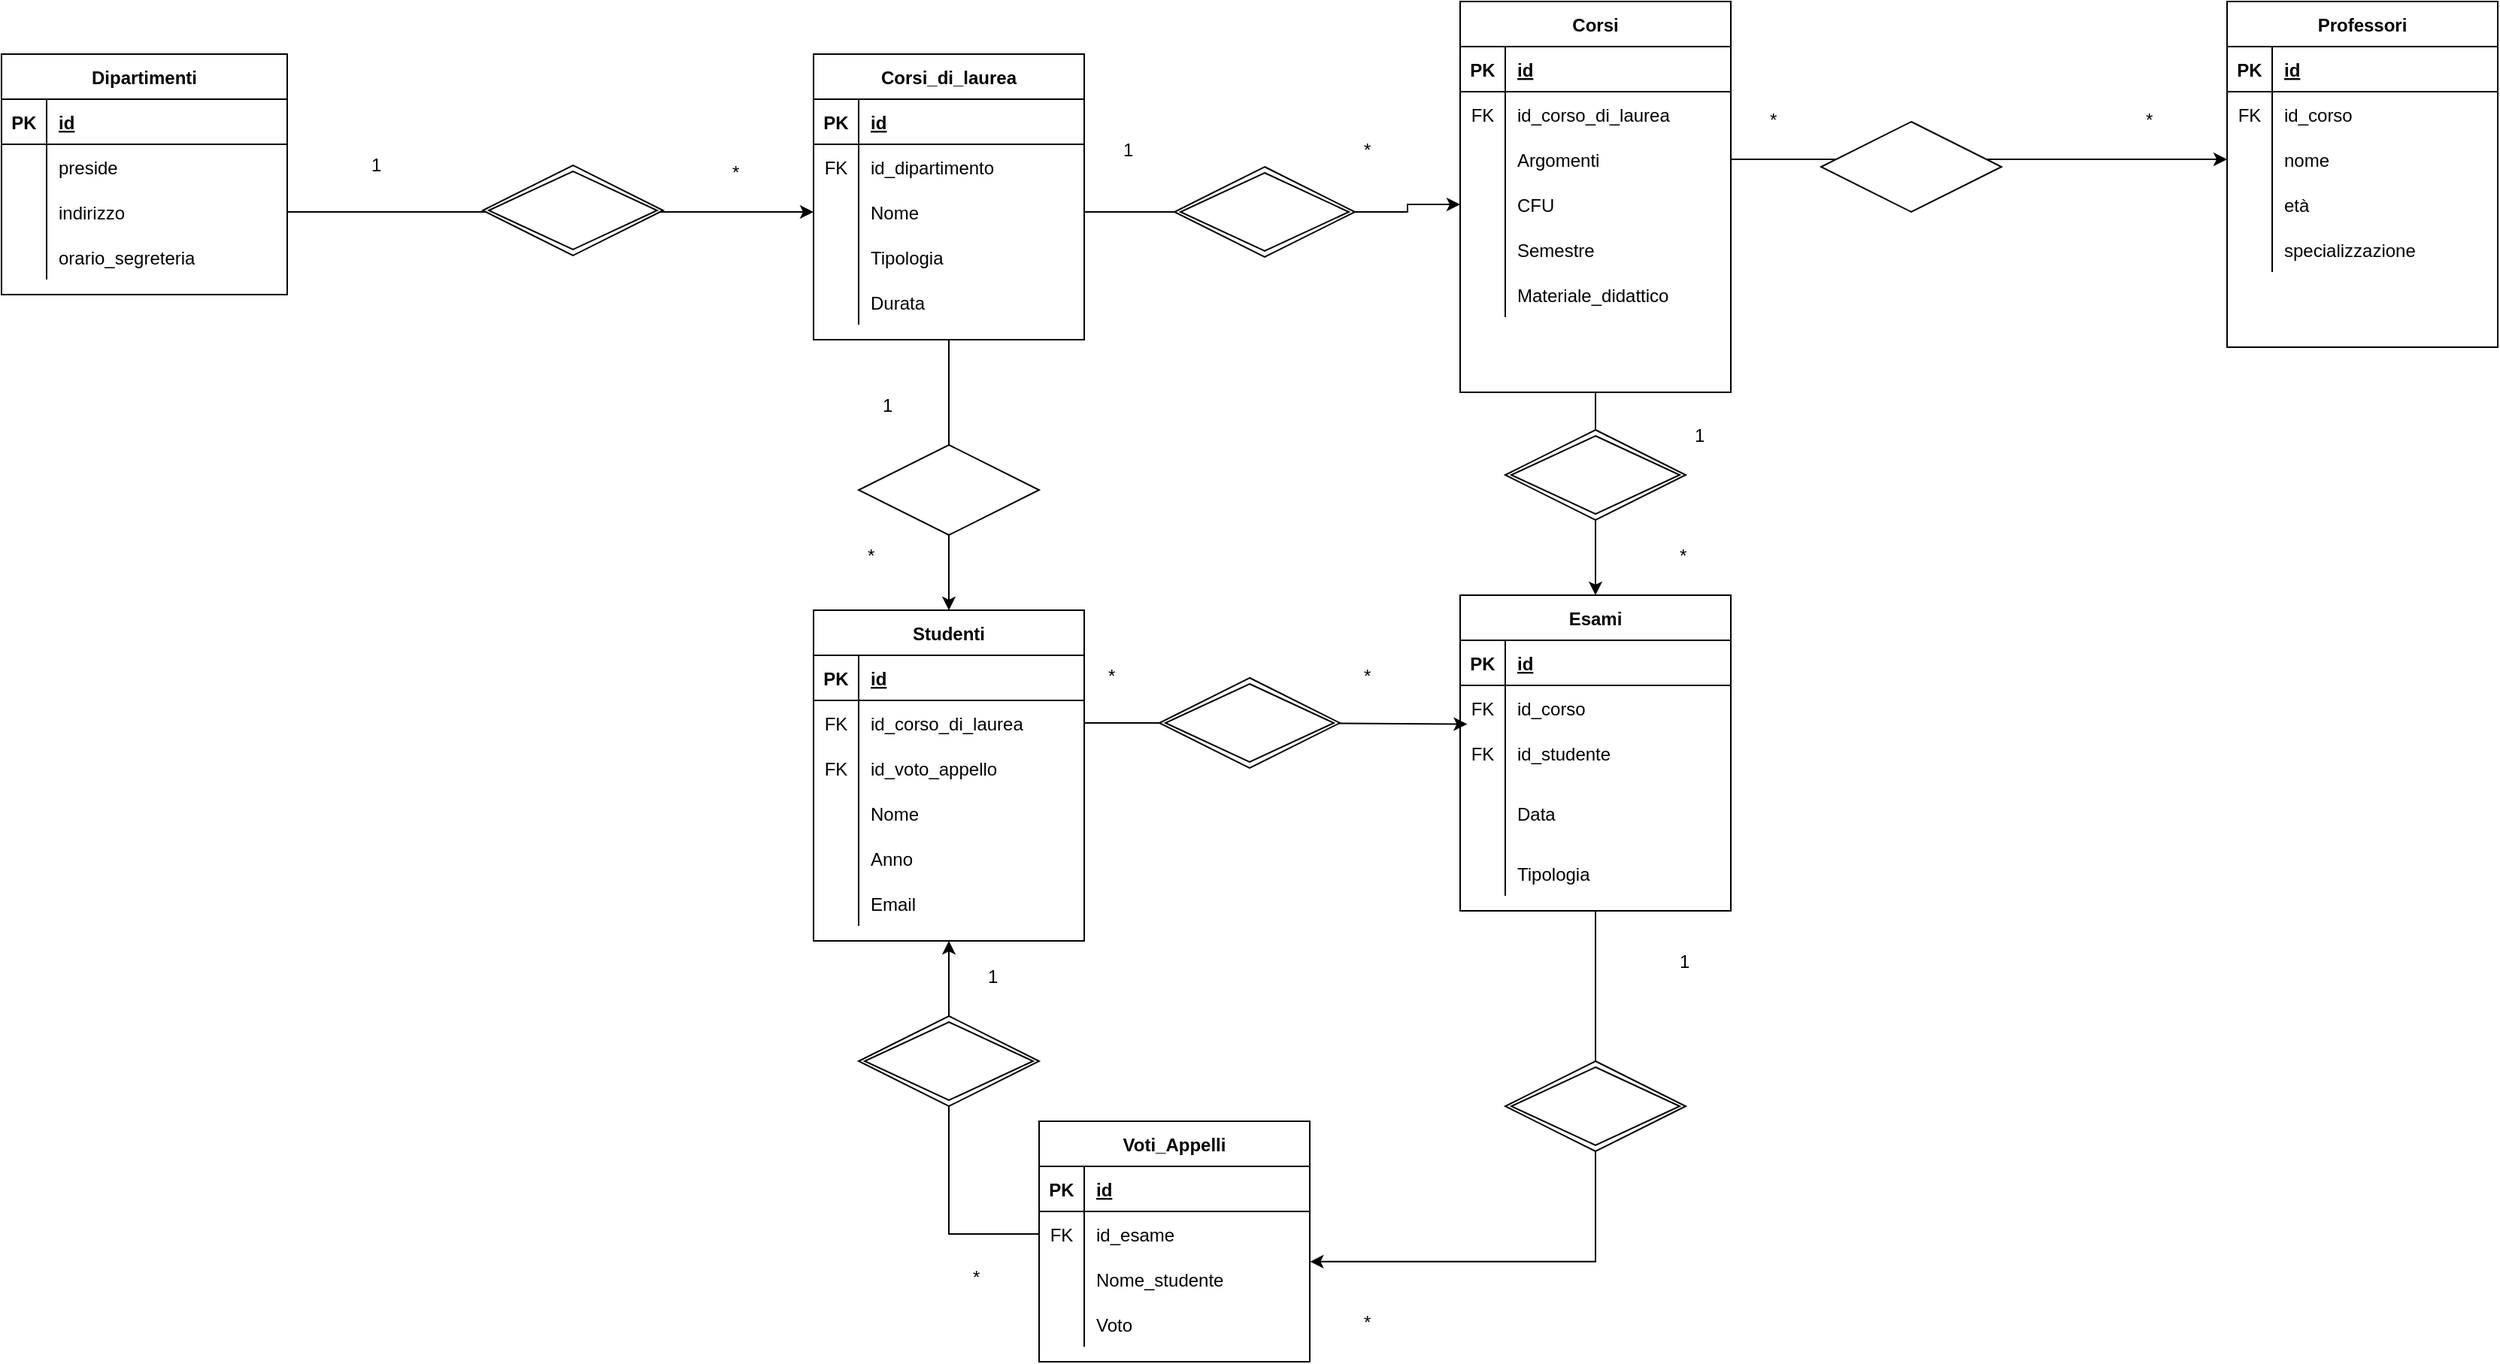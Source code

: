 <mxfile version="20.2.2" type="device"><diagram id="wfd80YCWFL1WpEWUrgNl" name="Pagina-1"><mxGraphModel dx="1865" dy="2885" grid="1" gridSize="10" guides="1" tooltips="1" connect="1" arrows="1" fold="1" page="1" pageScale="1" pageWidth="827" pageHeight="1169" math="0" shadow="0"><root><mxCell id="0"/><mxCell id="1" parent="0"/><mxCell id="fwZfz2msmJVcVzS0dCg7-14" value="Dipartimenti" style="shape=table;startSize=30;container=1;collapsible=1;childLayout=tableLayout;fixedRows=1;rowLines=0;fontStyle=1;align=center;resizeLast=1;" vertex="1" parent="1"><mxGeometry x="-810" y="-1680" width="190" height="160" as="geometry"/></mxCell><mxCell id="fwZfz2msmJVcVzS0dCg7-15" value="" style="shape=tableRow;horizontal=0;startSize=0;swimlaneHead=0;swimlaneBody=0;fillColor=none;collapsible=0;dropTarget=0;points=[[0,0.5],[1,0.5]];portConstraint=eastwest;top=0;left=0;right=0;bottom=1;" vertex="1" parent="fwZfz2msmJVcVzS0dCg7-14"><mxGeometry y="30" width="190" height="30" as="geometry"/></mxCell><mxCell id="fwZfz2msmJVcVzS0dCg7-16" value="PK" style="shape=partialRectangle;connectable=0;fillColor=none;top=0;left=0;bottom=0;right=0;fontStyle=1;overflow=hidden;" vertex="1" parent="fwZfz2msmJVcVzS0dCg7-15"><mxGeometry width="30" height="30" as="geometry"><mxRectangle width="30" height="30" as="alternateBounds"/></mxGeometry></mxCell><mxCell id="fwZfz2msmJVcVzS0dCg7-17" value="id" style="shape=partialRectangle;connectable=0;fillColor=none;top=0;left=0;bottom=0;right=0;align=left;spacingLeft=6;fontStyle=5;overflow=hidden;" vertex="1" parent="fwZfz2msmJVcVzS0dCg7-15"><mxGeometry x="30" width="160" height="30" as="geometry"><mxRectangle width="160" height="30" as="alternateBounds"/></mxGeometry></mxCell><mxCell id="fwZfz2msmJVcVzS0dCg7-18" value="" style="shape=tableRow;horizontal=0;startSize=0;swimlaneHead=0;swimlaneBody=0;fillColor=none;collapsible=0;dropTarget=0;points=[[0,0.5],[1,0.5]];portConstraint=eastwest;top=0;left=0;right=0;bottom=0;" vertex="1" parent="fwZfz2msmJVcVzS0dCg7-14"><mxGeometry y="60" width="190" height="30" as="geometry"/></mxCell><mxCell id="fwZfz2msmJVcVzS0dCg7-19" value="" style="shape=partialRectangle;connectable=0;fillColor=none;top=0;left=0;bottom=0;right=0;editable=1;overflow=hidden;" vertex="1" parent="fwZfz2msmJVcVzS0dCg7-18"><mxGeometry width="30" height="30" as="geometry"><mxRectangle width="30" height="30" as="alternateBounds"/></mxGeometry></mxCell><mxCell id="fwZfz2msmJVcVzS0dCg7-20" value="preside" style="shape=partialRectangle;connectable=0;fillColor=none;top=0;left=0;bottom=0;right=0;align=left;spacingLeft=6;overflow=hidden;" vertex="1" parent="fwZfz2msmJVcVzS0dCg7-18"><mxGeometry x="30" width="160" height="30" as="geometry"><mxRectangle width="160" height="30" as="alternateBounds"/></mxGeometry></mxCell><mxCell id="fwZfz2msmJVcVzS0dCg7-21" value="" style="shape=tableRow;horizontal=0;startSize=0;swimlaneHead=0;swimlaneBody=0;fillColor=none;collapsible=0;dropTarget=0;points=[[0,0.5],[1,0.5]];portConstraint=eastwest;top=0;left=0;right=0;bottom=0;" vertex="1" parent="fwZfz2msmJVcVzS0dCg7-14"><mxGeometry y="90" width="190" height="30" as="geometry"/></mxCell><mxCell id="fwZfz2msmJVcVzS0dCg7-22" value="" style="shape=partialRectangle;connectable=0;fillColor=none;top=0;left=0;bottom=0;right=0;editable=1;overflow=hidden;" vertex="1" parent="fwZfz2msmJVcVzS0dCg7-21"><mxGeometry width="30" height="30" as="geometry"><mxRectangle width="30" height="30" as="alternateBounds"/></mxGeometry></mxCell><mxCell id="fwZfz2msmJVcVzS0dCg7-23" value="indirizzo" style="shape=partialRectangle;connectable=0;fillColor=none;top=0;left=0;bottom=0;right=0;align=left;spacingLeft=6;overflow=hidden;" vertex="1" parent="fwZfz2msmJVcVzS0dCg7-21"><mxGeometry x="30" width="160" height="30" as="geometry"><mxRectangle width="160" height="30" as="alternateBounds"/></mxGeometry></mxCell><mxCell id="fwZfz2msmJVcVzS0dCg7-24" value="" style="shape=tableRow;horizontal=0;startSize=0;swimlaneHead=0;swimlaneBody=0;fillColor=none;collapsible=0;dropTarget=0;points=[[0,0.5],[1,0.5]];portConstraint=eastwest;top=0;left=0;right=0;bottom=0;" vertex="1" parent="fwZfz2msmJVcVzS0dCg7-14"><mxGeometry y="120" width="190" height="30" as="geometry"/></mxCell><mxCell id="fwZfz2msmJVcVzS0dCg7-25" value="" style="shape=partialRectangle;connectable=0;fillColor=none;top=0;left=0;bottom=0;right=0;editable=1;overflow=hidden;" vertex="1" parent="fwZfz2msmJVcVzS0dCg7-24"><mxGeometry width="30" height="30" as="geometry"><mxRectangle width="30" height="30" as="alternateBounds"/></mxGeometry></mxCell><mxCell id="fwZfz2msmJVcVzS0dCg7-26" value="orario_segreteria" style="shape=partialRectangle;connectable=0;fillColor=none;top=0;left=0;bottom=0;right=0;align=left;spacingLeft=6;overflow=hidden;" vertex="1" parent="fwZfz2msmJVcVzS0dCg7-24"><mxGeometry x="30" width="160" height="30" as="geometry"><mxRectangle width="160" height="30" as="alternateBounds"/></mxGeometry></mxCell><mxCell id="fwZfz2msmJVcVzS0dCg7-79" style="edgeStyle=orthogonalEdgeStyle;rounded=0;orthogonalLoop=1;jettySize=auto;html=1;exitX=0.5;exitY=1;exitDx=0;exitDy=0;entryX=0.5;entryY=0;entryDx=0;entryDy=0;" edge="1" parent="1" source="fwZfz2msmJVcVzS0dCg7-30" target="fwZfz2msmJVcVzS0dCg7-66"><mxGeometry relative="1" as="geometry"/></mxCell><mxCell id="fwZfz2msmJVcVzS0dCg7-30" value="Corsi_di_laurea" style="shape=table;startSize=30;container=1;collapsible=1;childLayout=tableLayout;fixedRows=1;rowLines=0;fontStyle=1;align=center;resizeLast=1;" vertex="1" parent="1"><mxGeometry x="-270" y="-1680" width="180" height="190" as="geometry"/></mxCell><mxCell id="fwZfz2msmJVcVzS0dCg7-31" value="" style="shape=tableRow;horizontal=0;startSize=0;swimlaneHead=0;swimlaneBody=0;fillColor=none;collapsible=0;dropTarget=0;points=[[0,0.5],[1,0.5]];portConstraint=eastwest;top=0;left=0;right=0;bottom=1;" vertex="1" parent="fwZfz2msmJVcVzS0dCg7-30"><mxGeometry y="30" width="180" height="30" as="geometry"/></mxCell><mxCell id="fwZfz2msmJVcVzS0dCg7-32" value="PK" style="shape=partialRectangle;connectable=0;fillColor=none;top=0;left=0;bottom=0;right=0;fontStyle=1;overflow=hidden;" vertex="1" parent="fwZfz2msmJVcVzS0dCg7-31"><mxGeometry width="30" height="30" as="geometry"><mxRectangle width="30" height="30" as="alternateBounds"/></mxGeometry></mxCell><mxCell id="fwZfz2msmJVcVzS0dCg7-33" value="id" style="shape=partialRectangle;connectable=0;fillColor=none;top=0;left=0;bottom=0;right=0;align=left;spacingLeft=6;fontStyle=5;overflow=hidden;" vertex="1" parent="fwZfz2msmJVcVzS0dCg7-31"><mxGeometry x="30" width="150" height="30" as="geometry"><mxRectangle width="150" height="30" as="alternateBounds"/></mxGeometry></mxCell><mxCell id="fwZfz2msmJVcVzS0dCg7-34" value="" style="shape=tableRow;horizontal=0;startSize=0;swimlaneHead=0;swimlaneBody=0;fillColor=none;collapsible=0;dropTarget=0;points=[[0,0.5],[1,0.5]];portConstraint=eastwest;top=0;left=0;right=0;bottom=0;" vertex="1" parent="fwZfz2msmJVcVzS0dCg7-30"><mxGeometry y="60" width="180" height="30" as="geometry"/></mxCell><mxCell id="fwZfz2msmJVcVzS0dCg7-35" value="FK" style="shape=partialRectangle;connectable=0;fillColor=none;top=0;left=0;bottom=0;right=0;editable=1;overflow=hidden;" vertex="1" parent="fwZfz2msmJVcVzS0dCg7-34"><mxGeometry width="30" height="30" as="geometry"><mxRectangle width="30" height="30" as="alternateBounds"/></mxGeometry></mxCell><mxCell id="fwZfz2msmJVcVzS0dCg7-36" value="id_dipartimento" style="shape=partialRectangle;connectable=0;fillColor=none;top=0;left=0;bottom=0;right=0;align=left;spacingLeft=6;overflow=hidden;" vertex="1" parent="fwZfz2msmJVcVzS0dCg7-34"><mxGeometry x="30" width="150" height="30" as="geometry"><mxRectangle width="150" height="30" as="alternateBounds"/></mxGeometry></mxCell><mxCell id="fwZfz2msmJVcVzS0dCg7-37" value="" style="shape=tableRow;horizontal=0;startSize=0;swimlaneHead=0;swimlaneBody=0;fillColor=none;collapsible=0;dropTarget=0;points=[[0,0.5],[1,0.5]];portConstraint=eastwest;top=0;left=0;right=0;bottom=0;" vertex="1" parent="fwZfz2msmJVcVzS0dCg7-30"><mxGeometry y="90" width="180" height="30" as="geometry"/></mxCell><mxCell id="fwZfz2msmJVcVzS0dCg7-38" value="" style="shape=partialRectangle;connectable=0;fillColor=none;top=0;left=0;bottom=0;right=0;editable=1;overflow=hidden;" vertex="1" parent="fwZfz2msmJVcVzS0dCg7-37"><mxGeometry width="30" height="30" as="geometry"><mxRectangle width="30" height="30" as="alternateBounds"/></mxGeometry></mxCell><mxCell id="fwZfz2msmJVcVzS0dCg7-39" value="Nome" style="shape=partialRectangle;connectable=0;fillColor=none;top=0;left=0;bottom=0;right=0;align=left;spacingLeft=6;overflow=hidden;" vertex="1" parent="fwZfz2msmJVcVzS0dCg7-37"><mxGeometry x="30" width="150" height="30" as="geometry"><mxRectangle width="150" height="30" as="alternateBounds"/></mxGeometry></mxCell><mxCell id="fwZfz2msmJVcVzS0dCg7-40" value="" style="shape=tableRow;horizontal=0;startSize=0;swimlaneHead=0;swimlaneBody=0;fillColor=none;collapsible=0;dropTarget=0;points=[[0,0.5],[1,0.5]];portConstraint=eastwest;top=0;left=0;right=0;bottom=0;" vertex="1" parent="fwZfz2msmJVcVzS0dCg7-30"><mxGeometry y="120" width="180" height="30" as="geometry"/></mxCell><mxCell id="fwZfz2msmJVcVzS0dCg7-41" value="" style="shape=partialRectangle;connectable=0;fillColor=none;top=0;left=0;bottom=0;right=0;editable=1;overflow=hidden;" vertex="1" parent="fwZfz2msmJVcVzS0dCg7-40"><mxGeometry width="30" height="30" as="geometry"><mxRectangle width="30" height="30" as="alternateBounds"/></mxGeometry></mxCell><mxCell id="fwZfz2msmJVcVzS0dCg7-42" value="Tipologia" style="shape=partialRectangle;connectable=0;fillColor=none;top=0;left=0;bottom=0;right=0;align=left;spacingLeft=6;overflow=hidden;" vertex="1" parent="fwZfz2msmJVcVzS0dCg7-40"><mxGeometry x="30" width="150" height="30" as="geometry"><mxRectangle width="150" height="30" as="alternateBounds"/></mxGeometry></mxCell><mxCell id="fwZfz2msmJVcVzS0dCg7-141" value="" style="shape=tableRow;horizontal=0;startSize=0;swimlaneHead=0;swimlaneBody=0;fillColor=none;collapsible=0;dropTarget=0;points=[[0,0.5],[1,0.5]];portConstraint=eastwest;top=0;left=0;right=0;bottom=0;" vertex="1" parent="fwZfz2msmJVcVzS0dCg7-30"><mxGeometry y="150" width="180" height="30" as="geometry"/></mxCell><mxCell id="fwZfz2msmJVcVzS0dCg7-142" value="" style="shape=partialRectangle;connectable=0;fillColor=none;top=0;left=0;bottom=0;right=0;editable=1;overflow=hidden;" vertex="1" parent="fwZfz2msmJVcVzS0dCg7-141"><mxGeometry width="30" height="30" as="geometry"><mxRectangle width="30" height="30" as="alternateBounds"/></mxGeometry></mxCell><mxCell id="fwZfz2msmJVcVzS0dCg7-143" value="Durata" style="shape=partialRectangle;connectable=0;fillColor=none;top=0;left=0;bottom=0;right=0;align=left;spacingLeft=6;overflow=hidden;" vertex="1" parent="fwZfz2msmJVcVzS0dCg7-141"><mxGeometry x="30" width="150" height="30" as="geometry"><mxRectangle width="150" height="30" as="alternateBounds"/></mxGeometry></mxCell><mxCell id="fwZfz2msmJVcVzS0dCg7-43" style="edgeStyle=orthogonalEdgeStyle;rounded=0;orthogonalLoop=1;jettySize=auto;html=1;entryX=0;entryY=0.5;entryDx=0;entryDy=0;" edge="1" parent="1" source="fwZfz2msmJVcVzS0dCg7-21" target="fwZfz2msmJVcVzS0dCg7-37"><mxGeometry relative="1" as="geometry"/></mxCell><mxCell id="fwZfz2msmJVcVzS0dCg7-44" value="" style="shape=rhombus;double=1;perimeter=rhombusPerimeter;whiteSpace=wrap;html=1;align=center;" vertex="1" parent="1"><mxGeometry x="-490" y="-1606" width="120" height="60" as="geometry"/></mxCell><mxCell id="fwZfz2msmJVcVzS0dCg7-45" value="1" style="text;strokeColor=none;fillColor=none;spacingLeft=4;spacingRight=4;overflow=hidden;rotatable=0;points=[[0,0.5],[1,0.5]];portConstraint=eastwest;fontSize=12;" vertex="1" parent="1"><mxGeometry x="-570" y="-1620" width="40" height="30" as="geometry"/></mxCell><mxCell id="fwZfz2msmJVcVzS0dCg7-46" value="*&#10;" style="text;strokeColor=none;fillColor=none;spacingLeft=4;spacingRight=4;overflow=hidden;rotatable=0;points=[[0,0.5],[1,0.5]];portConstraint=eastwest;fontSize=12;" vertex="1" parent="1"><mxGeometry x="-330" y="-1615" width="40" height="30" as="geometry"/></mxCell><mxCell id="fwZfz2msmJVcVzS0dCg7-113" style="edgeStyle=orthogonalEdgeStyle;rounded=0;orthogonalLoop=1;jettySize=auto;html=1;exitX=0.5;exitY=1;exitDx=0;exitDy=0;entryX=0.5;entryY=0;entryDx=0;entryDy=0;" edge="1" parent="1" source="fwZfz2msmJVcVzS0dCg7-47" target="fwZfz2msmJVcVzS0dCg7-100"><mxGeometry relative="1" as="geometry"/></mxCell><mxCell id="fwZfz2msmJVcVzS0dCg7-47" value="Corsi" style="shape=table;startSize=30;container=1;collapsible=1;childLayout=tableLayout;fixedRows=1;rowLines=0;fontStyle=1;align=center;resizeLast=1;" vertex="1" parent="1"><mxGeometry x="160" y="-1715" width="180" height="260" as="geometry"/></mxCell><mxCell id="fwZfz2msmJVcVzS0dCg7-48" value="" style="shape=tableRow;horizontal=0;startSize=0;swimlaneHead=0;swimlaneBody=0;fillColor=none;collapsible=0;dropTarget=0;points=[[0,0.5],[1,0.5]];portConstraint=eastwest;top=0;left=0;right=0;bottom=1;" vertex="1" parent="fwZfz2msmJVcVzS0dCg7-47"><mxGeometry y="30" width="180" height="30" as="geometry"/></mxCell><mxCell id="fwZfz2msmJVcVzS0dCg7-49" value="PK" style="shape=partialRectangle;connectable=0;fillColor=none;top=0;left=0;bottom=0;right=0;fontStyle=1;overflow=hidden;" vertex="1" parent="fwZfz2msmJVcVzS0dCg7-48"><mxGeometry width="30" height="30" as="geometry"><mxRectangle width="30" height="30" as="alternateBounds"/></mxGeometry></mxCell><mxCell id="fwZfz2msmJVcVzS0dCg7-50" value="id" style="shape=partialRectangle;connectable=0;fillColor=none;top=0;left=0;bottom=0;right=0;align=left;spacingLeft=6;fontStyle=5;overflow=hidden;" vertex="1" parent="fwZfz2msmJVcVzS0dCg7-48"><mxGeometry x="30" width="150" height="30" as="geometry"><mxRectangle width="150" height="30" as="alternateBounds"/></mxGeometry></mxCell><mxCell id="fwZfz2msmJVcVzS0dCg7-51" value="" style="shape=tableRow;horizontal=0;startSize=0;swimlaneHead=0;swimlaneBody=0;fillColor=none;collapsible=0;dropTarget=0;points=[[0,0.5],[1,0.5]];portConstraint=eastwest;top=0;left=0;right=0;bottom=0;" vertex="1" parent="fwZfz2msmJVcVzS0dCg7-47"><mxGeometry y="60" width="180" height="30" as="geometry"/></mxCell><mxCell id="fwZfz2msmJVcVzS0dCg7-52" value="FK" style="shape=partialRectangle;connectable=0;fillColor=none;top=0;left=0;bottom=0;right=0;editable=1;overflow=hidden;" vertex="1" parent="fwZfz2msmJVcVzS0dCg7-51"><mxGeometry width="30" height="30" as="geometry"><mxRectangle width="30" height="30" as="alternateBounds"/></mxGeometry></mxCell><mxCell id="fwZfz2msmJVcVzS0dCg7-53" value="id_corso_di_laurea" style="shape=partialRectangle;connectable=0;fillColor=none;top=0;left=0;bottom=0;right=0;align=left;spacingLeft=6;overflow=hidden;" vertex="1" parent="fwZfz2msmJVcVzS0dCg7-51"><mxGeometry x="30" width="150" height="30" as="geometry"><mxRectangle width="150" height="30" as="alternateBounds"/></mxGeometry></mxCell><mxCell id="fwZfz2msmJVcVzS0dCg7-54" value="" style="shape=tableRow;horizontal=0;startSize=0;swimlaneHead=0;swimlaneBody=0;fillColor=none;collapsible=0;dropTarget=0;points=[[0,0.5],[1,0.5]];portConstraint=eastwest;top=0;left=0;right=0;bottom=0;" vertex="1" parent="fwZfz2msmJVcVzS0dCg7-47"><mxGeometry y="90" width="180" height="30" as="geometry"/></mxCell><mxCell id="fwZfz2msmJVcVzS0dCg7-55" value="" style="shape=partialRectangle;connectable=0;fillColor=none;top=0;left=0;bottom=0;right=0;editable=1;overflow=hidden;" vertex="1" parent="fwZfz2msmJVcVzS0dCg7-54"><mxGeometry width="30" height="30" as="geometry"><mxRectangle width="30" height="30" as="alternateBounds"/></mxGeometry></mxCell><mxCell id="fwZfz2msmJVcVzS0dCg7-56" value="Argomenti" style="shape=partialRectangle;connectable=0;fillColor=none;top=0;left=0;bottom=0;right=0;align=left;spacingLeft=6;overflow=hidden;" vertex="1" parent="fwZfz2msmJVcVzS0dCg7-54"><mxGeometry x="30" width="150" height="30" as="geometry"><mxRectangle width="150" height="30" as="alternateBounds"/></mxGeometry></mxCell><mxCell id="fwZfz2msmJVcVzS0dCg7-57" value="" style="shape=tableRow;horizontal=0;startSize=0;swimlaneHead=0;swimlaneBody=0;fillColor=none;collapsible=0;dropTarget=0;points=[[0,0.5],[1,0.5]];portConstraint=eastwest;top=0;left=0;right=0;bottom=0;" vertex="1" parent="fwZfz2msmJVcVzS0dCg7-47"><mxGeometry y="120" width="180" height="30" as="geometry"/></mxCell><mxCell id="fwZfz2msmJVcVzS0dCg7-58" value="" style="shape=partialRectangle;connectable=0;fillColor=none;top=0;left=0;bottom=0;right=0;editable=1;overflow=hidden;" vertex="1" parent="fwZfz2msmJVcVzS0dCg7-57"><mxGeometry width="30" height="30" as="geometry"><mxRectangle width="30" height="30" as="alternateBounds"/></mxGeometry></mxCell><mxCell id="fwZfz2msmJVcVzS0dCg7-59" value="CFU" style="shape=partialRectangle;connectable=0;fillColor=none;top=0;left=0;bottom=0;right=0;align=left;spacingLeft=6;overflow=hidden;" vertex="1" parent="fwZfz2msmJVcVzS0dCg7-57"><mxGeometry x="30" width="150" height="30" as="geometry"><mxRectangle width="150" height="30" as="alternateBounds"/></mxGeometry></mxCell><mxCell id="fwZfz2msmJVcVzS0dCg7-145" value="" style="shape=tableRow;horizontal=0;startSize=0;swimlaneHead=0;swimlaneBody=0;fillColor=none;collapsible=0;dropTarget=0;points=[[0,0.5],[1,0.5]];portConstraint=eastwest;top=0;left=0;right=0;bottom=0;" vertex="1" parent="fwZfz2msmJVcVzS0dCg7-47"><mxGeometry y="150" width="180" height="30" as="geometry"/></mxCell><mxCell id="fwZfz2msmJVcVzS0dCg7-146" value="" style="shape=partialRectangle;connectable=0;fillColor=none;top=0;left=0;bottom=0;right=0;editable=1;overflow=hidden;" vertex="1" parent="fwZfz2msmJVcVzS0dCg7-145"><mxGeometry width="30" height="30" as="geometry"><mxRectangle width="30" height="30" as="alternateBounds"/></mxGeometry></mxCell><mxCell id="fwZfz2msmJVcVzS0dCg7-147" value="Semestre" style="shape=partialRectangle;connectable=0;fillColor=none;top=0;left=0;bottom=0;right=0;align=left;spacingLeft=6;overflow=hidden;" vertex="1" parent="fwZfz2msmJVcVzS0dCg7-145"><mxGeometry x="30" width="150" height="30" as="geometry"><mxRectangle width="150" height="30" as="alternateBounds"/></mxGeometry></mxCell><mxCell id="fwZfz2msmJVcVzS0dCg7-148" value="" style="shape=tableRow;horizontal=0;startSize=0;swimlaneHead=0;swimlaneBody=0;fillColor=none;collapsible=0;dropTarget=0;points=[[0,0.5],[1,0.5]];portConstraint=eastwest;top=0;left=0;right=0;bottom=0;" vertex="1" parent="fwZfz2msmJVcVzS0dCg7-47"><mxGeometry y="180" width="180" height="30" as="geometry"/></mxCell><mxCell id="fwZfz2msmJVcVzS0dCg7-149" value="" style="shape=partialRectangle;connectable=0;fillColor=none;top=0;left=0;bottom=0;right=0;editable=1;overflow=hidden;" vertex="1" parent="fwZfz2msmJVcVzS0dCg7-148"><mxGeometry width="30" height="30" as="geometry"><mxRectangle width="30" height="30" as="alternateBounds"/></mxGeometry></mxCell><mxCell id="fwZfz2msmJVcVzS0dCg7-150" value="Materiale_didattico" style="shape=partialRectangle;connectable=0;fillColor=none;top=0;left=0;bottom=0;right=0;align=left;spacingLeft=6;overflow=hidden;" vertex="1" parent="fwZfz2msmJVcVzS0dCg7-148"><mxGeometry x="30" width="150" height="30" as="geometry"><mxRectangle width="150" height="30" as="alternateBounds"/></mxGeometry></mxCell><mxCell id="fwZfz2msmJVcVzS0dCg7-61" style="edgeStyle=orthogonalEdgeStyle;rounded=0;orthogonalLoop=1;jettySize=auto;html=1;exitX=1;exitY=0.5;exitDx=0;exitDy=0;entryX=0;entryY=0.5;entryDx=0;entryDy=0;startArrow=none;" edge="1" parent="1" source="fwZfz2msmJVcVzS0dCg7-62" target="fwZfz2msmJVcVzS0dCg7-57"><mxGeometry relative="1" as="geometry"/></mxCell><mxCell id="fwZfz2msmJVcVzS0dCg7-62" value="" style="shape=rhombus;double=1;perimeter=rhombusPerimeter;whiteSpace=wrap;html=1;align=center;" vertex="1" parent="1"><mxGeometry x="-30" y="-1605" width="120" height="60" as="geometry"/></mxCell><mxCell id="fwZfz2msmJVcVzS0dCg7-63" value="" style="edgeStyle=orthogonalEdgeStyle;rounded=0;orthogonalLoop=1;jettySize=auto;html=1;exitX=1;exitY=0.5;exitDx=0;exitDy=0;entryX=0;entryY=0.5;entryDx=0;entryDy=0;endArrow=none;" edge="1" parent="1" source="fwZfz2msmJVcVzS0dCg7-37" target="fwZfz2msmJVcVzS0dCg7-62"><mxGeometry relative="1" as="geometry"><mxPoint x="-90" y="-1575" as="sourcePoint"/><mxPoint x="160" y="-1575" as="targetPoint"/></mxGeometry></mxCell><mxCell id="fwZfz2msmJVcVzS0dCg7-64" value="1" style="text;strokeColor=none;fillColor=none;spacingLeft=4;spacingRight=4;overflow=hidden;rotatable=0;points=[[0,0.5],[1,0.5]];portConstraint=eastwest;fontSize=12;" vertex="1" parent="1"><mxGeometry x="-70" y="-1630" width="40" height="30" as="geometry"/></mxCell><mxCell id="fwZfz2msmJVcVzS0dCg7-65" value="*" style="text;strokeColor=none;fillColor=none;spacingLeft=4;spacingRight=4;overflow=hidden;rotatable=0;points=[[0,0.5],[1,0.5]];portConstraint=eastwest;fontSize=12;" vertex="1" parent="1"><mxGeometry x="90" y="-1630" width="40" height="30" as="geometry"/></mxCell><mxCell id="fwZfz2msmJVcVzS0dCg7-66" value="Studenti" style="shape=table;startSize=30;container=1;collapsible=1;childLayout=tableLayout;fixedRows=1;rowLines=0;fontStyle=1;align=center;resizeLast=1;" vertex="1" parent="1"><mxGeometry x="-270" y="-1310" width="180" height="220" as="geometry"/></mxCell><mxCell id="fwZfz2msmJVcVzS0dCg7-67" value="" style="shape=tableRow;horizontal=0;startSize=0;swimlaneHead=0;swimlaneBody=0;fillColor=none;collapsible=0;dropTarget=0;points=[[0,0.5],[1,0.5]];portConstraint=eastwest;top=0;left=0;right=0;bottom=1;" vertex="1" parent="fwZfz2msmJVcVzS0dCg7-66"><mxGeometry y="30" width="180" height="30" as="geometry"/></mxCell><mxCell id="fwZfz2msmJVcVzS0dCg7-68" value="PK" style="shape=partialRectangle;connectable=0;fillColor=none;top=0;left=0;bottom=0;right=0;fontStyle=1;overflow=hidden;" vertex="1" parent="fwZfz2msmJVcVzS0dCg7-67"><mxGeometry width="30" height="30" as="geometry"><mxRectangle width="30" height="30" as="alternateBounds"/></mxGeometry></mxCell><mxCell id="fwZfz2msmJVcVzS0dCg7-69" value="id" style="shape=partialRectangle;connectable=0;fillColor=none;top=0;left=0;bottom=0;right=0;align=left;spacingLeft=6;fontStyle=5;overflow=hidden;" vertex="1" parent="fwZfz2msmJVcVzS0dCg7-67"><mxGeometry x="30" width="150" height="30" as="geometry"><mxRectangle width="150" height="30" as="alternateBounds"/></mxGeometry></mxCell><mxCell id="fwZfz2msmJVcVzS0dCg7-70" value="" style="shape=tableRow;horizontal=0;startSize=0;swimlaneHead=0;swimlaneBody=0;fillColor=none;collapsible=0;dropTarget=0;points=[[0,0.5],[1,0.5]];portConstraint=eastwest;top=0;left=0;right=0;bottom=0;" vertex="1" parent="fwZfz2msmJVcVzS0dCg7-66"><mxGeometry y="60" width="180" height="30" as="geometry"/></mxCell><mxCell id="fwZfz2msmJVcVzS0dCg7-71" value="FK" style="shape=partialRectangle;connectable=0;fillColor=none;top=0;left=0;bottom=0;right=0;editable=1;overflow=hidden;" vertex="1" parent="fwZfz2msmJVcVzS0dCg7-70"><mxGeometry width="30" height="30" as="geometry"><mxRectangle width="30" height="30" as="alternateBounds"/></mxGeometry></mxCell><mxCell id="fwZfz2msmJVcVzS0dCg7-72" value="id_corso_di_laurea" style="shape=partialRectangle;connectable=0;fillColor=none;top=0;left=0;bottom=0;right=0;align=left;spacingLeft=6;overflow=hidden;" vertex="1" parent="fwZfz2msmJVcVzS0dCg7-70"><mxGeometry x="30" width="150" height="30" as="geometry"><mxRectangle width="150" height="30" as="alternateBounds"/></mxGeometry></mxCell><mxCell id="fwZfz2msmJVcVzS0dCg7-73" value="" style="shape=tableRow;horizontal=0;startSize=0;swimlaneHead=0;swimlaneBody=0;fillColor=none;collapsible=0;dropTarget=0;points=[[0,0.5],[1,0.5]];portConstraint=eastwest;top=0;left=0;right=0;bottom=0;" vertex="1" parent="fwZfz2msmJVcVzS0dCg7-66"><mxGeometry y="90" width="180" height="30" as="geometry"/></mxCell><mxCell id="fwZfz2msmJVcVzS0dCg7-74" value="FK" style="shape=partialRectangle;connectable=0;fillColor=none;top=0;left=0;bottom=0;right=0;editable=1;overflow=hidden;" vertex="1" parent="fwZfz2msmJVcVzS0dCg7-73"><mxGeometry width="30" height="30" as="geometry"><mxRectangle width="30" height="30" as="alternateBounds"/></mxGeometry></mxCell><mxCell id="fwZfz2msmJVcVzS0dCg7-75" value="id_voto_appello" style="shape=partialRectangle;connectable=0;fillColor=none;top=0;left=0;bottom=0;right=0;align=left;spacingLeft=6;overflow=hidden;" vertex="1" parent="fwZfz2msmJVcVzS0dCg7-73"><mxGeometry x="30" width="150" height="30" as="geometry"><mxRectangle width="150" height="30" as="alternateBounds"/></mxGeometry></mxCell><mxCell id="fwZfz2msmJVcVzS0dCg7-165" value="" style="shape=tableRow;horizontal=0;startSize=0;swimlaneHead=0;swimlaneBody=0;fillColor=none;collapsible=0;dropTarget=0;points=[[0,0.5],[1,0.5]];portConstraint=eastwest;top=0;left=0;right=0;bottom=0;" vertex="1" parent="fwZfz2msmJVcVzS0dCg7-66"><mxGeometry y="120" width="180" height="30" as="geometry"/></mxCell><mxCell id="fwZfz2msmJVcVzS0dCg7-166" value="" style="shape=partialRectangle;connectable=0;fillColor=none;top=0;left=0;bottom=0;right=0;editable=1;overflow=hidden;" vertex="1" parent="fwZfz2msmJVcVzS0dCg7-165"><mxGeometry width="30" height="30" as="geometry"><mxRectangle width="30" height="30" as="alternateBounds"/></mxGeometry></mxCell><mxCell id="fwZfz2msmJVcVzS0dCg7-167" value="Nome" style="shape=partialRectangle;connectable=0;fillColor=none;top=0;left=0;bottom=0;right=0;align=left;spacingLeft=6;overflow=hidden;" vertex="1" parent="fwZfz2msmJVcVzS0dCg7-165"><mxGeometry x="30" width="150" height="30" as="geometry"><mxRectangle width="150" height="30" as="alternateBounds"/></mxGeometry></mxCell><mxCell id="fwZfz2msmJVcVzS0dCg7-168" value="" style="shape=tableRow;horizontal=0;startSize=0;swimlaneHead=0;swimlaneBody=0;fillColor=none;collapsible=0;dropTarget=0;points=[[0,0.5],[1,0.5]];portConstraint=eastwest;top=0;left=0;right=0;bottom=0;" vertex="1" parent="fwZfz2msmJVcVzS0dCg7-66"><mxGeometry y="150" width="180" height="30" as="geometry"/></mxCell><mxCell id="fwZfz2msmJVcVzS0dCg7-169" value="" style="shape=partialRectangle;connectable=0;fillColor=none;top=0;left=0;bottom=0;right=0;editable=1;overflow=hidden;" vertex="1" parent="fwZfz2msmJVcVzS0dCg7-168"><mxGeometry width="30" height="30" as="geometry"><mxRectangle width="30" height="30" as="alternateBounds"/></mxGeometry></mxCell><mxCell id="fwZfz2msmJVcVzS0dCg7-170" value="Anno" style="shape=partialRectangle;connectable=0;fillColor=none;top=0;left=0;bottom=0;right=0;align=left;spacingLeft=6;overflow=hidden;" vertex="1" parent="fwZfz2msmJVcVzS0dCg7-168"><mxGeometry x="30" width="150" height="30" as="geometry"><mxRectangle width="150" height="30" as="alternateBounds"/></mxGeometry></mxCell><mxCell id="fwZfz2msmJVcVzS0dCg7-76" value="" style="shape=tableRow;horizontal=0;startSize=0;swimlaneHead=0;swimlaneBody=0;fillColor=none;collapsible=0;dropTarget=0;points=[[0,0.5],[1,0.5]];portConstraint=eastwest;top=0;left=0;right=0;bottom=0;" vertex="1" parent="fwZfz2msmJVcVzS0dCg7-66"><mxGeometry y="180" width="180" height="30" as="geometry"/></mxCell><mxCell id="fwZfz2msmJVcVzS0dCg7-77" value="" style="shape=partialRectangle;connectable=0;fillColor=none;top=0;left=0;bottom=0;right=0;editable=1;overflow=hidden;" vertex="1" parent="fwZfz2msmJVcVzS0dCg7-76"><mxGeometry width="30" height="30" as="geometry"><mxRectangle width="30" height="30" as="alternateBounds"/></mxGeometry></mxCell><mxCell id="fwZfz2msmJVcVzS0dCg7-78" value="Email" style="shape=partialRectangle;connectable=0;fillColor=none;top=0;left=0;bottom=0;right=0;align=left;spacingLeft=6;overflow=hidden;" vertex="1" parent="fwZfz2msmJVcVzS0dCg7-76"><mxGeometry x="30" width="150" height="30" as="geometry"><mxRectangle width="150" height="30" as="alternateBounds"/></mxGeometry></mxCell><mxCell id="fwZfz2msmJVcVzS0dCg7-80" value="" style="shape=rhombus;perimeter=rhombusPerimeter;whiteSpace=wrap;html=1;align=center;" vertex="1" parent="1"><mxGeometry x="-240" y="-1420" width="120" height="60" as="geometry"/></mxCell><mxCell id="fwZfz2msmJVcVzS0dCg7-81" value="1" style="text;strokeColor=none;fillColor=none;spacingLeft=4;spacingRight=4;overflow=hidden;rotatable=0;points=[[0,0.5],[1,0.5]];portConstraint=eastwest;fontSize=12;" vertex="1" parent="1"><mxGeometry x="-230" y="-1460" width="40" height="30" as="geometry"/></mxCell><mxCell id="fwZfz2msmJVcVzS0dCg7-82" value="*" style="text;strokeColor=none;fillColor=none;spacingLeft=4;spacingRight=4;overflow=hidden;rotatable=0;points=[[0,0.5],[1,0.5]];portConstraint=eastwest;fontSize=12;" vertex="1" parent="1"><mxGeometry x="-240" y="-1360" width="40" height="30" as="geometry"/></mxCell><mxCell id="fwZfz2msmJVcVzS0dCg7-83" value="Professori" style="shape=table;startSize=30;container=1;collapsible=1;childLayout=tableLayout;fixedRows=1;rowLines=0;fontStyle=1;align=center;resizeLast=1;" vertex="1" parent="1"><mxGeometry x="670" y="-1715" width="180" height="230" as="geometry"/></mxCell><mxCell id="fwZfz2msmJVcVzS0dCg7-84" value="" style="shape=tableRow;horizontal=0;startSize=0;swimlaneHead=0;swimlaneBody=0;fillColor=none;collapsible=0;dropTarget=0;points=[[0,0.5],[1,0.5]];portConstraint=eastwest;top=0;left=0;right=0;bottom=1;" vertex="1" parent="fwZfz2msmJVcVzS0dCg7-83"><mxGeometry y="30" width="180" height="30" as="geometry"/></mxCell><mxCell id="fwZfz2msmJVcVzS0dCg7-85" value="PK" style="shape=partialRectangle;connectable=0;fillColor=none;top=0;left=0;bottom=0;right=0;fontStyle=1;overflow=hidden;" vertex="1" parent="fwZfz2msmJVcVzS0dCg7-84"><mxGeometry width="30" height="30" as="geometry"><mxRectangle width="30" height="30" as="alternateBounds"/></mxGeometry></mxCell><mxCell id="fwZfz2msmJVcVzS0dCg7-86" value="id" style="shape=partialRectangle;connectable=0;fillColor=none;top=0;left=0;bottom=0;right=0;align=left;spacingLeft=6;fontStyle=5;overflow=hidden;" vertex="1" parent="fwZfz2msmJVcVzS0dCg7-84"><mxGeometry x="30" width="150" height="30" as="geometry"><mxRectangle width="150" height="30" as="alternateBounds"/></mxGeometry></mxCell><mxCell id="fwZfz2msmJVcVzS0dCg7-87" value="" style="shape=tableRow;horizontal=0;startSize=0;swimlaneHead=0;swimlaneBody=0;fillColor=none;collapsible=0;dropTarget=0;points=[[0,0.5],[1,0.5]];portConstraint=eastwest;top=0;left=0;right=0;bottom=0;" vertex="1" parent="fwZfz2msmJVcVzS0dCg7-83"><mxGeometry y="60" width="180" height="30" as="geometry"/></mxCell><mxCell id="fwZfz2msmJVcVzS0dCg7-88" value="FK" style="shape=partialRectangle;connectable=0;fillColor=none;top=0;left=0;bottom=0;right=0;editable=1;overflow=hidden;" vertex="1" parent="fwZfz2msmJVcVzS0dCg7-87"><mxGeometry width="30" height="30" as="geometry"><mxRectangle width="30" height="30" as="alternateBounds"/></mxGeometry></mxCell><mxCell id="fwZfz2msmJVcVzS0dCg7-89" value="id_corso" style="shape=partialRectangle;connectable=0;fillColor=none;top=0;left=0;bottom=0;right=0;align=left;spacingLeft=6;overflow=hidden;" vertex="1" parent="fwZfz2msmJVcVzS0dCg7-87"><mxGeometry x="30" width="150" height="30" as="geometry"><mxRectangle width="150" height="30" as="alternateBounds"/></mxGeometry></mxCell><mxCell id="fwZfz2msmJVcVzS0dCg7-90" value="" style="shape=tableRow;horizontal=0;startSize=0;swimlaneHead=0;swimlaneBody=0;fillColor=none;collapsible=0;dropTarget=0;points=[[0,0.5],[1,0.5]];portConstraint=eastwest;top=0;left=0;right=0;bottom=0;" vertex="1" parent="fwZfz2msmJVcVzS0dCg7-83"><mxGeometry y="90" width="180" height="30" as="geometry"/></mxCell><mxCell id="fwZfz2msmJVcVzS0dCg7-91" value="" style="shape=partialRectangle;connectable=0;fillColor=none;top=0;left=0;bottom=0;right=0;editable=1;overflow=hidden;" vertex="1" parent="fwZfz2msmJVcVzS0dCg7-90"><mxGeometry width="30" height="30" as="geometry"><mxRectangle width="30" height="30" as="alternateBounds"/></mxGeometry></mxCell><mxCell id="fwZfz2msmJVcVzS0dCg7-92" value="nome" style="shape=partialRectangle;connectable=0;fillColor=none;top=0;left=0;bottom=0;right=0;align=left;spacingLeft=6;overflow=hidden;" vertex="1" parent="fwZfz2msmJVcVzS0dCg7-90"><mxGeometry x="30" width="150" height="30" as="geometry"><mxRectangle width="150" height="30" as="alternateBounds"/></mxGeometry></mxCell><mxCell id="fwZfz2msmJVcVzS0dCg7-93" value="" style="shape=tableRow;horizontal=0;startSize=0;swimlaneHead=0;swimlaneBody=0;fillColor=none;collapsible=0;dropTarget=0;points=[[0,0.5],[1,0.5]];portConstraint=eastwest;top=0;left=0;right=0;bottom=0;" vertex="1" parent="fwZfz2msmJVcVzS0dCg7-83"><mxGeometry y="120" width="180" height="30" as="geometry"/></mxCell><mxCell id="fwZfz2msmJVcVzS0dCg7-94" value="" style="shape=partialRectangle;connectable=0;fillColor=none;top=0;left=0;bottom=0;right=0;editable=1;overflow=hidden;" vertex="1" parent="fwZfz2msmJVcVzS0dCg7-93"><mxGeometry width="30" height="30" as="geometry"><mxRectangle width="30" height="30" as="alternateBounds"/></mxGeometry></mxCell><mxCell id="fwZfz2msmJVcVzS0dCg7-95" value="età" style="shape=partialRectangle;connectable=0;fillColor=none;top=0;left=0;bottom=0;right=0;align=left;spacingLeft=6;overflow=hidden;" vertex="1" parent="fwZfz2msmJVcVzS0dCg7-93"><mxGeometry x="30" width="150" height="30" as="geometry"><mxRectangle width="150" height="30" as="alternateBounds"/></mxGeometry></mxCell><mxCell id="fwZfz2msmJVcVzS0dCg7-152" value="" style="shape=tableRow;horizontal=0;startSize=0;swimlaneHead=0;swimlaneBody=0;fillColor=none;collapsible=0;dropTarget=0;points=[[0,0.5],[1,0.5]];portConstraint=eastwest;top=0;left=0;right=0;bottom=0;" vertex="1" parent="fwZfz2msmJVcVzS0dCg7-83"><mxGeometry y="150" width="180" height="30" as="geometry"/></mxCell><mxCell id="fwZfz2msmJVcVzS0dCg7-153" value="" style="shape=partialRectangle;connectable=0;fillColor=none;top=0;left=0;bottom=0;right=0;editable=1;overflow=hidden;" vertex="1" parent="fwZfz2msmJVcVzS0dCg7-152"><mxGeometry width="30" height="30" as="geometry"><mxRectangle width="30" height="30" as="alternateBounds"/></mxGeometry></mxCell><mxCell id="fwZfz2msmJVcVzS0dCg7-154" value="specializzazione" style="shape=partialRectangle;connectable=0;fillColor=none;top=0;left=0;bottom=0;right=0;align=left;spacingLeft=6;overflow=hidden;" vertex="1" parent="fwZfz2msmJVcVzS0dCg7-152"><mxGeometry x="30" width="150" height="30" as="geometry"><mxRectangle width="150" height="30" as="alternateBounds"/></mxGeometry></mxCell><mxCell id="fwZfz2msmJVcVzS0dCg7-96" style="edgeStyle=orthogonalEdgeStyle;rounded=0;orthogonalLoop=1;jettySize=auto;html=1;exitX=1;exitY=0.5;exitDx=0;exitDy=0;entryX=0;entryY=0.5;entryDx=0;entryDy=0;" edge="1" parent="1" source="fwZfz2msmJVcVzS0dCg7-54" target="fwZfz2msmJVcVzS0dCg7-90"><mxGeometry relative="1" as="geometry"/></mxCell><mxCell id="fwZfz2msmJVcVzS0dCg7-97" value="" style="shape=rhombus;perimeter=rhombusPerimeter;whiteSpace=wrap;html=1;align=center;" vertex="1" parent="1"><mxGeometry x="400" y="-1635" width="120" height="60" as="geometry"/></mxCell><mxCell id="fwZfz2msmJVcVzS0dCg7-98" value="*" style="text;strokeColor=none;fillColor=none;spacingLeft=4;spacingRight=4;overflow=hidden;rotatable=0;points=[[0,0.5],[1,0.5]];portConstraint=eastwest;fontSize=12;" vertex="1" parent="1"><mxGeometry x="360" y="-1650" width="40" height="30" as="geometry"/></mxCell><mxCell id="fwZfz2msmJVcVzS0dCg7-99" value="*" style="text;strokeColor=none;fillColor=none;spacingLeft=4;spacingRight=4;overflow=hidden;rotatable=0;points=[[0,0.5],[1,0.5]];portConstraint=eastwest;fontSize=12;" vertex="1" parent="1"><mxGeometry x="610" y="-1650" width="40" height="30" as="geometry"/></mxCell><mxCell id="fwZfz2msmJVcVzS0dCg7-136" style="edgeStyle=orthogonalEdgeStyle;rounded=0;orthogonalLoop=1;jettySize=auto;html=1;exitX=0.5;exitY=1;exitDx=0;exitDy=0;entryX=1.001;entryY=0.113;entryDx=0;entryDy=0;entryPerimeter=0;startArrow=none;" edge="1" parent="1" source="fwZfz2msmJVcVzS0dCg7-138" target="fwZfz2msmJVcVzS0dCg7-130"><mxGeometry relative="1" as="geometry"/></mxCell><mxCell id="fwZfz2msmJVcVzS0dCg7-100" value="Esami" style="shape=table;startSize=30;container=1;collapsible=1;childLayout=tableLayout;fixedRows=1;rowLines=0;fontStyle=1;align=center;resizeLast=1;" vertex="1" parent="1"><mxGeometry x="160" y="-1320" width="180" height="210" as="geometry"/></mxCell><mxCell id="fwZfz2msmJVcVzS0dCg7-101" value="" style="shape=tableRow;horizontal=0;startSize=0;swimlaneHead=0;swimlaneBody=0;fillColor=none;collapsible=0;dropTarget=0;points=[[0,0.5],[1,0.5]];portConstraint=eastwest;top=0;left=0;right=0;bottom=1;" vertex="1" parent="fwZfz2msmJVcVzS0dCg7-100"><mxGeometry y="30" width="180" height="30" as="geometry"/></mxCell><mxCell id="fwZfz2msmJVcVzS0dCg7-102" value="PK" style="shape=partialRectangle;connectable=0;fillColor=none;top=0;left=0;bottom=0;right=0;fontStyle=1;overflow=hidden;" vertex="1" parent="fwZfz2msmJVcVzS0dCg7-101"><mxGeometry width="30" height="30" as="geometry"><mxRectangle width="30" height="30" as="alternateBounds"/></mxGeometry></mxCell><mxCell id="fwZfz2msmJVcVzS0dCg7-103" value="id" style="shape=partialRectangle;connectable=0;fillColor=none;top=0;left=0;bottom=0;right=0;align=left;spacingLeft=6;fontStyle=5;overflow=hidden;" vertex="1" parent="fwZfz2msmJVcVzS0dCg7-101"><mxGeometry x="30" width="150" height="30" as="geometry"><mxRectangle width="150" height="30" as="alternateBounds"/></mxGeometry></mxCell><mxCell id="fwZfz2msmJVcVzS0dCg7-104" value="" style="shape=tableRow;horizontal=0;startSize=0;swimlaneHead=0;swimlaneBody=0;fillColor=none;collapsible=0;dropTarget=0;points=[[0,0.5],[1,0.5]];portConstraint=eastwest;top=0;left=0;right=0;bottom=0;" vertex="1" parent="fwZfz2msmJVcVzS0dCg7-100"><mxGeometry y="60" width="180" height="30" as="geometry"/></mxCell><mxCell id="fwZfz2msmJVcVzS0dCg7-105" value="FK" style="shape=partialRectangle;connectable=0;fillColor=none;top=0;left=0;bottom=0;right=0;editable=1;overflow=hidden;" vertex="1" parent="fwZfz2msmJVcVzS0dCg7-104"><mxGeometry width="30" height="30" as="geometry"><mxRectangle width="30" height="30" as="alternateBounds"/></mxGeometry></mxCell><mxCell id="fwZfz2msmJVcVzS0dCg7-106" value="id_corso" style="shape=partialRectangle;connectable=0;fillColor=none;top=0;left=0;bottom=0;right=0;align=left;spacingLeft=6;overflow=hidden;" vertex="1" parent="fwZfz2msmJVcVzS0dCg7-104"><mxGeometry x="30" width="150" height="30" as="geometry"><mxRectangle width="150" height="30" as="alternateBounds"/></mxGeometry></mxCell><mxCell id="fwZfz2msmJVcVzS0dCg7-107" value="" style="shape=tableRow;horizontal=0;startSize=0;swimlaneHead=0;swimlaneBody=0;fillColor=none;collapsible=0;dropTarget=0;points=[[0,0.5],[1,0.5]];portConstraint=eastwest;top=0;left=0;right=0;bottom=0;" vertex="1" parent="fwZfz2msmJVcVzS0dCg7-100"><mxGeometry y="90" width="180" height="30" as="geometry"/></mxCell><mxCell id="fwZfz2msmJVcVzS0dCg7-108" value="FK" style="shape=partialRectangle;connectable=0;fillColor=none;top=0;left=0;bottom=0;right=0;editable=1;overflow=hidden;" vertex="1" parent="fwZfz2msmJVcVzS0dCg7-107"><mxGeometry width="30" height="30" as="geometry"><mxRectangle width="30" height="30" as="alternateBounds"/></mxGeometry></mxCell><mxCell id="fwZfz2msmJVcVzS0dCg7-109" value="id_studente" style="shape=partialRectangle;connectable=0;fillColor=none;top=0;left=0;bottom=0;right=0;align=left;spacingLeft=6;overflow=hidden;" vertex="1" parent="fwZfz2msmJVcVzS0dCg7-107"><mxGeometry x="30" width="150" height="30" as="geometry"><mxRectangle width="150" height="30" as="alternateBounds"/></mxGeometry></mxCell><mxCell id="fwZfz2msmJVcVzS0dCg7-110" value="" style="shape=tableRow;horizontal=0;startSize=0;swimlaneHead=0;swimlaneBody=0;fillColor=none;collapsible=0;dropTarget=0;points=[[0,0.5],[1,0.5]];portConstraint=eastwest;top=0;left=0;right=0;bottom=0;" vertex="1" parent="fwZfz2msmJVcVzS0dCg7-100"><mxGeometry y="120" width="180" height="50" as="geometry"/></mxCell><mxCell id="fwZfz2msmJVcVzS0dCg7-111" value="" style="shape=partialRectangle;connectable=0;fillColor=none;top=0;left=0;bottom=0;right=0;editable=1;overflow=hidden;" vertex="1" parent="fwZfz2msmJVcVzS0dCg7-110"><mxGeometry width="30" height="50" as="geometry"><mxRectangle width="30" height="50" as="alternateBounds"/></mxGeometry></mxCell><mxCell id="fwZfz2msmJVcVzS0dCg7-112" value="Data" style="shape=partialRectangle;connectable=0;fillColor=none;top=0;left=0;bottom=0;right=0;align=left;spacingLeft=6;overflow=hidden;" vertex="1" parent="fwZfz2msmJVcVzS0dCg7-110"><mxGeometry x="30" width="150" height="50" as="geometry"><mxRectangle width="150" height="50" as="alternateBounds"/></mxGeometry></mxCell><mxCell id="fwZfz2msmJVcVzS0dCg7-155" value="" style="shape=tableRow;horizontal=0;startSize=0;swimlaneHead=0;swimlaneBody=0;fillColor=none;collapsible=0;dropTarget=0;points=[[0,0.5],[1,0.5]];portConstraint=eastwest;top=0;left=0;right=0;bottom=0;" vertex="1" parent="fwZfz2msmJVcVzS0dCg7-100"><mxGeometry y="170" width="180" height="30" as="geometry"/></mxCell><mxCell id="fwZfz2msmJVcVzS0dCg7-156" value="" style="shape=partialRectangle;connectable=0;fillColor=none;top=0;left=0;bottom=0;right=0;editable=1;overflow=hidden;" vertex="1" parent="fwZfz2msmJVcVzS0dCg7-155"><mxGeometry width="30" height="30" as="geometry"><mxRectangle width="30" height="30" as="alternateBounds"/></mxGeometry></mxCell><mxCell id="fwZfz2msmJVcVzS0dCg7-157" value="Tipologia" style="shape=partialRectangle;connectable=0;fillColor=none;top=0;left=0;bottom=0;right=0;align=left;spacingLeft=6;overflow=hidden;" vertex="1" parent="fwZfz2msmJVcVzS0dCg7-155"><mxGeometry x="30" width="150" height="30" as="geometry"><mxRectangle width="150" height="30" as="alternateBounds"/></mxGeometry></mxCell><mxCell id="fwZfz2msmJVcVzS0dCg7-114" value="" style="shape=rhombus;double=1;perimeter=rhombusPerimeter;whiteSpace=wrap;html=1;align=center;" vertex="1" parent="1"><mxGeometry x="190" y="-1430" width="120" height="60" as="geometry"/></mxCell><mxCell id="fwZfz2msmJVcVzS0dCg7-115" value="1" style="text;strokeColor=none;fillColor=none;spacingLeft=4;spacingRight=4;overflow=hidden;rotatable=0;points=[[0,0.5],[1,0.5]];portConstraint=eastwest;fontSize=12;" vertex="1" parent="1"><mxGeometry x="310" y="-1440" width="40" height="30" as="geometry"/></mxCell><mxCell id="fwZfz2msmJVcVzS0dCg7-116" value="*" style="text;strokeColor=none;fillColor=none;spacingLeft=4;spacingRight=4;overflow=hidden;rotatable=0;points=[[0,0.5],[1,0.5]];portConstraint=eastwest;fontSize=12;" vertex="1" parent="1"><mxGeometry x="300" y="-1360" width="40" height="30" as="geometry"/></mxCell><mxCell id="fwZfz2msmJVcVzS0dCg7-119" style="edgeStyle=orthogonalEdgeStyle;rounded=0;orthogonalLoop=1;jettySize=auto;html=1;exitX=1;exitY=0.5;exitDx=0;exitDy=0;entryX=0.026;entryY=-0.14;entryDx=0;entryDy=0;entryPerimeter=0;" edge="1" parent="1" source="fwZfz2msmJVcVzS0dCg7-70" target="fwZfz2msmJVcVzS0dCg7-107"><mxGeometry relative="1" as="geometry"/></mxCell><mxCell id="fwZfz2msmJVcVzS0dCg7-120" value="" style="shape=rhombus;double=1;perimeter=rhombusPerimeter;whiteSpace=wrap;html=1;align=center;" vertex="1" parent="1"><mxGeometry x="-40" y="-1265" width="120" height="60" as="geometry"/></mxCell><mxCell id="fwZfz2msmJVcVzS0dCg7-121" value="*" style="text;strokeColor=none;fillColor=none;spacingLeft=4;spacingRight=4;overflow=hidden;rotatable=0;points=[[0,0.5],[1,0.5]];portConstraint=eastwest;fontSize=12;" vertex="1" parent="1"><mxGeometry x="-80" y="-1280" width="40" height="30" as="geometry"/></mxCell><mxCell id="fwZfz2msmJVcVzS0dCg7-122" value="*" style="text;strokeColor=none;fillColor=none;spacingLeft=4;spacingRight=4;overflow=hidden;rotatable=0;points=[[0,0.5],[1,0.5]];portConstraint=eastwest;fontSize=12;" vertex="1" parent="1"><mxGeometry x="90" y="-1280" width="40" height="30" as="geometry"/></mxCell><mxCell id="fwZfz2msmJVcVzS0dCg7-123" value="Voti_Appelli" style="shape=table;startSize=30;container=1;collapsible=1;childLayout=tableLayout;fixedRows=1;rowLines=0;fontStyle=1;align=center;resizeLast=1;" vertex="1" parent="1"><mxGeometry x="-120" y="-970" width="180" height="160" as="geometry"/></mxCell><mxCell id="fwZfz2msmJVcVzS0dCg7-124" value="" style="shape=tableRow;horizontal=0;startSize=0;swimlaneHead=0;swimlaneBody=0;fillColor=none;collapsible=0;dropTarget=0;points=[[0,0.5],[1,0.5]];portConstraint=eastwest;top=0;left=0;right=0;bottom=1;" vertex="1" parent="fwZfz2msmJVcVzS0dCg7-123"><mxGeometry y="30" width="180" height="30" as="geometry"/></mxCell><mxCell id="fwZfz2msmJVcVzS0dCg7-125" value="PK" style="shape=partialRectangle;connectable=0;fillColor=none;top=0;left=0;bottom=0;right=0;fontStyle=1;overflow=hidden;" vertex="1" parent="fwZfz2msmJVcVzS0dCg7-124"><mxGeometry width="30" height="30" as="geometry"><mxRectangle width="30" height="30" as="alternateBounds"/></mxGeometry></mxCell><mxCell id="fwZfz2msmJVcVzS0dCg7-126" value="id" style="shape=partialRectangle;connectable=0;fillColor=none;top=0;left=0;bottom=0;right=0;align=left;spacingLeft=6;fontStyle=5;overflow=hidden;" vertex="1" parent="fwZfz2msmJVcVzS0dCg7-124"><mxGeometry x="30" width="150" height="30" as="geometry"><mxRectangle width="150" height="30" as="alternateBounds"/></mxGeometry></mxCell><mxCell id="fwZfz2msmJVcVzS0dCg7-127" value="" style="shape=tableRow;horizontal=0;startSize=0;swimlaneHead=0;swimlaneBody=0;fillColor=none;collapsible=0;dropTarget=0;points=[[0,0.5],[1,0.5]];portConstraint=eastwest;top=0;left=0;right=0;bottom=0;" vertex="1" parent="fwZfz2msmJVcVzS0dCg7-123"><mxGeometry y="60" width="180" height="30" as="geometry"/></mxCell><mxCell id="fwZfz2msmJVcVzS0dCg7-128" value="FK" style="shape=partialRectangle;connectable=0;fillColor=none;top=0;left=0;bottom=0;right=0;editable=1;overflow=hidden;" vertex="1" parent="fwZfz2msmJVcVzS0dCg7-127"><mxGeometry width="30" height="30" as="geometry"><mxRectangle width="30" height="30" as="alternateBounds"/></mxGeometry></mxCell><mxCell id="fwZfz2msmJVcVzS0dCg7-129" value="id_esame" style="shape=partialRectangle;connectable=0;fillColor=none;top=0;left=0;bottom=0;right=0;align=left;spacingLeft=6;overflow=hidden;" vertex="1" parent="fwZfz2msmJVcVzS0dCg7-127"><mxGeometry x="30" width="150" height="30" as="geometry"><mxRectangle width="150" height="30" as="alternateBounds"/></mxGeometry></mxCell><mxCell id="fwZfz2msmJVcVzS0dCg7-130" value="" style="shape=tableRow;horizontal=0;startSize=0;swimlaneHead=0;swimlaneBody=0;fillColor=none;collapsible=0;dropTarget=0;points=[[0,0.5],[1,0.5]];portConstraint=eastwest;top=0;left=0;right=0;bottom=0;" vertex="1" parent="fwZfz2msmJVcVzS0dCg7-123"><mxGeometry y="90" width="180" height="30" as="geometry"/></mxCell><mxCell id="fwZfz2msmJVcVzS0dCg7-131" value="" style="shape=partialRectangle;connectable=0;fillColor=none;top=0;left=0;bottom=0;right=0;editable=1;overflow=hidden;" vertex="1" parent="fwZfz2msmJVcVzS0dCg7-130"><mxGeometry width="30" height="30" as="geometry"><mxRectangle width="30" height="30" as="alternateBounds"/></mxGeometry></mxCell><mxCell id="fwZfz2msmJVcVzS0dCg7-132" value="Nome_studente" style="shape=partialRectangle;connectable=0;fillColor=none;top=0;left=0;bottom=0;right=0;align=left;spacingLeft=6;overflow=hidden;" vertex="1" parent="fwZfz2msmJVcVzS0dCg7-130"><mxGeometry x="30" width="150" height="30" as="geometry"><mxRectangle width="150" height="30" as="alternateBounds"/></mxGeometry></mxCell><mxCell id="fwZfz2msmJVcVzS0dCg7-133" value="" style="shape=tableRow;horizontal=0;startSize=0;swimlaneHead=0;swimlaneBody=0;fillColor=none;collapsible=0;dropTarget=0;points=[[0,0.5],[1,0.5]];portConstraint=eastwest;top=0;left=0;right=0;bottom=0;" vertex="1" parent="fwZfz2msmJVcVzS0dCg7-123"><mxGeometry y="120" width="180" height="30" as="geometry"/></mxCell><mxCell id="fwZfz2msmJVcVzS0dCg7-134" value="" style="shape=partialRectangle;connectable=0;fillColor=none;top=0;left=0;bottom=0;right=0;editable=1;overflow=hidden;" vertex="1" parent="fwZfz2msmJVcVzS0dCg7-133"><mxGeometry width="30" height="30" as="geometry"><mxRectangle width="30" height="30" as="alternateBounds"/></mxGeometry></mxCell><mxCell id="fwZfz2msmJVcVzS0dCg7-135" value="Voto" style="shape=partialRectangle;connectable=0;fillColor=none;top=0;left=0;bottom=0;right=0;align=left;spacingLeft=6;overflow=hidden;" vertex="1" parent="fwZfz2msmJVcVzS0dCg7-133"><mxGeometry x="30" width="150" height="30" as="geometry"><mxRectangle width="150" height="30" as="alternateBounds"/></mxGeometry></mxCell><mxCell id="fwZfz2msmJVcVzS0dCg7-138" value="" style="shape=rhombus;double=1;perimeter=rhombusPerimeter;whiteSpace=wrap;html=1;align=center;" vertex="1" parent="1"><mxGeometry x="190" y="-1010" width="120" height="60" as="geometry"/></mxCell><mxCell id="fwZfz2msmJVcVzS0dCg7-139" value="" style="edgeStyle=orthogonalEdgeStyle;rounded=0;orthogonalLoop=1;jettySize=auto;html=1;exitX=0.5;exitY=1;exitDx=0;exitDy=0;endArrow=none;entryX=0.5;entryY=0;entryDx=0;entryDy=0;" edge="1" parent="1" source="fwZfz2msmJVcVzS0dCg7-100" target="fwZfz2msmJVcVzS0dCg7-138"><mxGeometry relative="1" as="geometry"><mxPoint x="250" y="-1140" as="sourcePoint"/><mxPoint x="250" y="-1040" as="targetPoint"/></mxGeometry></mxCell><mxCell id="fwZfz2msmJVcVzS0dCg7-158" value="1" style="text;strokeColor=none;fillColor=none;spacingLeft=4;spacingRight=4;overflow=hidden;rotatable=0;points=[[0,0.5],[1,0.5]];portConstraint=eastwest;fontSize=12;" vertex="1" parent="1"><mxGeometry x="300" y="-1090" width="40" height="30" as="geometry"/></mxCell><mxCell id="fwZfz2msmJVcVzS0dCg7-159" value="*" style="text;strokeColor=none;fillColor=none;spacingLeft=4;spacingRight=4;overflow=hidden;rotatable=0;points=[[0,0.5],[1,0.5]];portConstraint=eastwest;fontSize=12;" vertex="1" parent="1"><mxGeometry x="90" y="-850" width="40" height="30" as="geometry"/></mxCell><mxCell id="fwZfz2msmJVcVzS0dCg7-160" style="edgeStyle=orthogonalEdgeStyle;rounded=0;orthogonalLoop=1;jettySize=auto;html=1;exitX=0;exitY=0.5;exitDx=0;exitDy=0;entryX=0.5;entryY=1;entryDx=0;entryDy=0;" edge="1" parent="1" source="fwZfz2msmJVcVzS0dCg7-127" target="fwZfz2msmJVcVzS0dCg7-66"><mxGeometry relative="1" as="geometry"/></mxCell><mxCell id="fwZfz2msmJVcVzS0dCg7-161" value="" style="shape=rhombus;double=1;perimeter=rhombusPerimeter;whiteSpace=wrap;html=1;align=center;" vertex="1" parent="1"><mxGeometry x="-240" y="-1040" width="120" height="60" as="geometry"/></mxCell><mxCell id="fwZfz2msmJVcVzS0dCg7-162" value="*" style="text;strokeColor=none;fillColor=none;spacingLeft=4;spacingRight=4;overflow=hidden;rotatable=0;points=[[0,0.5],[1,0.5]];portConstraint=eastwest;fontSize=12;" vertex="1" parent="1"><mxGeometry x="-170" y="-880" width="40" height="30" as="geometry"/></mxCell><mxCell id="fwZfz2msmJVcVzS0dCg7-163" value="1" style="text;strokeColor=none;fillColor=none;spacingLeft=4;spacingRight=4;overflow=hidden;rotatable=0;points=[[0,0.5],[1,0.5]];portConstraint=eastwest;fontSize=12;" vertex="1" parent="1"><mxGeometry x="-160" y="-1080" width="40" height="30" as="geometry"/></mxCell></root></mxGraphModel></diagram></mxfile>